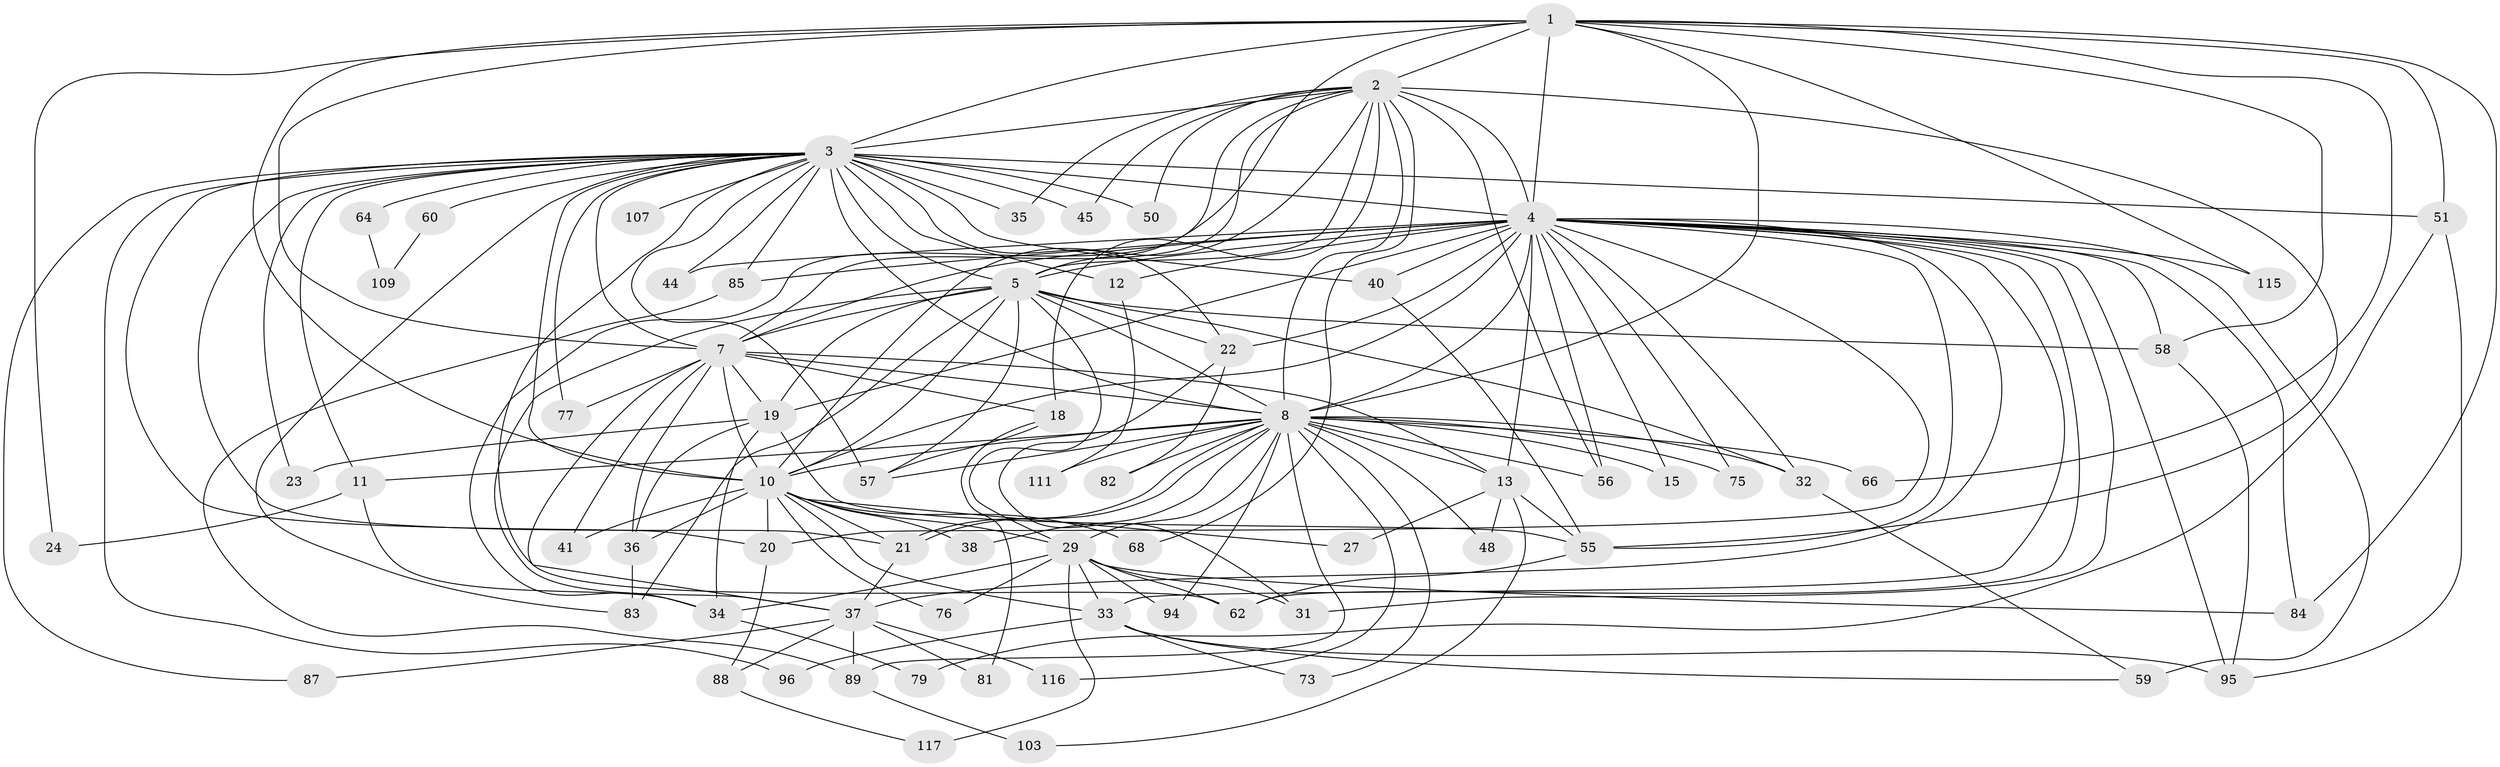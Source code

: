 // original degree distribution, {19: 0.014388489208633094, 28: 0.007194244604316547, 38: 0.007194244604316547, 21: 0.007194244604316547, 22: 0.014388489208633094, 20: 0.007194244604316547, 23: 0.007194244604316547, 16: 0.007194244604316547, 4: 0.12949640287769784, 3: 0.18705035971223022, 7: 0.014388489208633094, 2: 0.5107913669064749, 5: 0.06474820143884892, 8: 0.007194244604316547, 10: 0.007194244604316547, 9: 0.007194244604316547}
// Generated by graph-tools (version 1.1) at 2025/14/03/09/25 04:14:02]
// undirected, 69 vertices, 177 edges
graph export_dot {
graph [start="1"]
  node [color=gray90,style=filled];
  1;
  2;
  3 [super="+39+49+61+14+124+6+65"];
  4 [super="+17+52+25+130+136+112+93+53+54+74+28+71"];
  5;
  7 [super="+42"];
  8 [super="+91+9+26+106+110"];
  10;
  11;
  12;
  13;
  15;
  18;
  19;
  20;
  21 [super="+99"];
  22 [super="+70"];
  23;
  24;
  27;
  29 [super="+98+30+113"];
  31 [super="+131"];
  32 [super="+125"];
  33 [super="+86"];
  34 [super="+46"];
  35;
  36 [super="+97+101"];
  37 [super="+72"];
  38;
  40;
  41;
  44;
  45;
  48;
  50;
  51 [super="+104"];
  55 [super="+114+80"];
  56;
  57 [super="+92+63"];
  58 [super="+67"];
  59 [super="+102"];
  60;
  62 [super="+78"];
  64;
  66;
  68;
  73;
  75;
  76;
  77;
  79;
  81;
  82;
  83;
  84;
  85;
  87;
  88;
  89 [super="+137"];
  94;
  95;
  96;
  103;
  107;
  109;
  111;
  115;
  116;
  117;
  1 -- 2;
  1 -- 3 [weight=3];
  1 -- 4 [weight=3];
  1 -- 5;
  1 -- 7;
  1 -- 8 [weight=3];
  1 -- 10;
  1 -- 24;
  1 -- 51;
  1 -- 66;
  1 -- 84;
  1 -- 115;
  1 -- 58;
  2 -- 3 [weight=2];
  2 -- 4 [weight=2];
  2 -- 5;
  2 -- 7;
  2 -- 8 [weight=3];
  2 -- 10;
  2 -- 18;
  2 -- 35;
  2 -- 45;
  2 -- 50;
  2 -- 56;
  2 -- 68;
  2 -- 34;
  2 -- 55;
  3 -- 4 [weight=6];
  3 -- 5 [weight=4];
  3 -- 7 [weight=5];
  3 -- 8 [weight=6];
  3 -- 10 [weight=2];
  3 -- 11;
  3 -- 23;
  3 -- 45;
  3 -- 50;
  3 -- 51 [weight=2];
  3 -- 96;
  3 -- 107 [weight=2];
  3 -- 57;
  3 -- 40 [weight=2];
  3 -- 60 [weight=2];
  3 -- 35;
  3 -- 21;
  3 -- 64;
  3 -- 12;
  3 -- 77;
  3 -- 83;
  3 -- 20;
  3 -- 87;
  3 -- 44;
  3 -- 62;
  3 -- 22;
  3 -- 85;
  4 -- 5;
  4 -- 7 [weight=2];
  4 -- 8 [weight=6];
  4 -- 10 [weight=2];
  4 -- 12;
  4 -- 15;
  4 -- 19 [weight=2];
  4 -- 20;
  4 -- 22;
  4 -- 32;
  4 -- 37 [weight=2];
  4 -- 44;
  4 -- 56;
  4 -- 58;
  4 -- 75;
  4 -- 85;
  4 -- 40;
  4 -- 13;
  4 -- 115;
  4 -- 31;
  4 -- 95;
  4 -- 55;
  4 -- 62;
  4 -- 84;
  4 -- 33;
  4 -- 59;
  5 -- 7;
  5 -- 8 [weight=2];
  5 -- 10;
  5 -- 19;
  5 -- 22;
  5 -- 29;
  5 -- 32;
  5 -- 37;
  5 -- 57 [weight=3];
  5 -- 58;
  5 -- 83;
  7 -- 8 [weight=3];
  7 -- 10;
  7 -- 13;
  7 -- 18;
  7 -- 36;
  7 -- 41;
  7 -- 37;
  7 -- 19;
  7 -- 77;
  8 -- 10 [weight=2];
  8 -- 11;
  8 -- 15;
  8 -- 21;
  8 -- 21;
  8 -- 38;
  8 -- 48;
  8 -- 66;
  8 -- 94;
  8 -- 57;
  8 -- 73;
  8 -- 13;
  8 -- 116;
  8 -- 89;
  8 -- 82;
  8 -- 56;
  8 -- 75;
  8 -- 111;
  8 -- 29;
  8 -- 32;
  10 -- 20;
  10 -- 27;
  10 -- 29 [weight=2];
  10 -- 33 [weight=2];
  10 -- 38;
  10 -- 41;
  10 -- 68;
  10 -- 76;
  10 -- 36;
  10 -- 21;
  11 -- 24;
  11 -- 34;
  12 -- 111;
  13 -- 27;
  13 -- 48;
  13 -- 55;
  13 -- 103;
  18 -- 57;
  18 -- 81;
  19 -- 23;
  19 -- 34;
  19 -- 36;
  19 -- 55;
  20 -- 88;
  21 -- 37;
  22 -- 82;
  22 -- 31;
  29 -- 31;
  29 -- 76;
  29 -- 94;
  29 -- 117;
  29 -- 84;
  29 -- 62;
  29 -- 33;
  29 -- 34;
  32 -- 59;
  33 -- 59;
  33 -- 73;
  33 -- 95;
  33 -- 96;
  34 -- 79;
  36 -- 83;
  37 -- 81;
  37 -- 87;
  37 -- 88 [weight=2];
  37 -- 89;
  37 -- 116;
  40 -- 55;
  51 -- 79;
  51 -- 95;
  55 -- 62;
  58 -- 95;
  60 -- 109;
  64 -- 109;
  85 -- 89;
  88 -- 117;
  89 -- 103;
}
